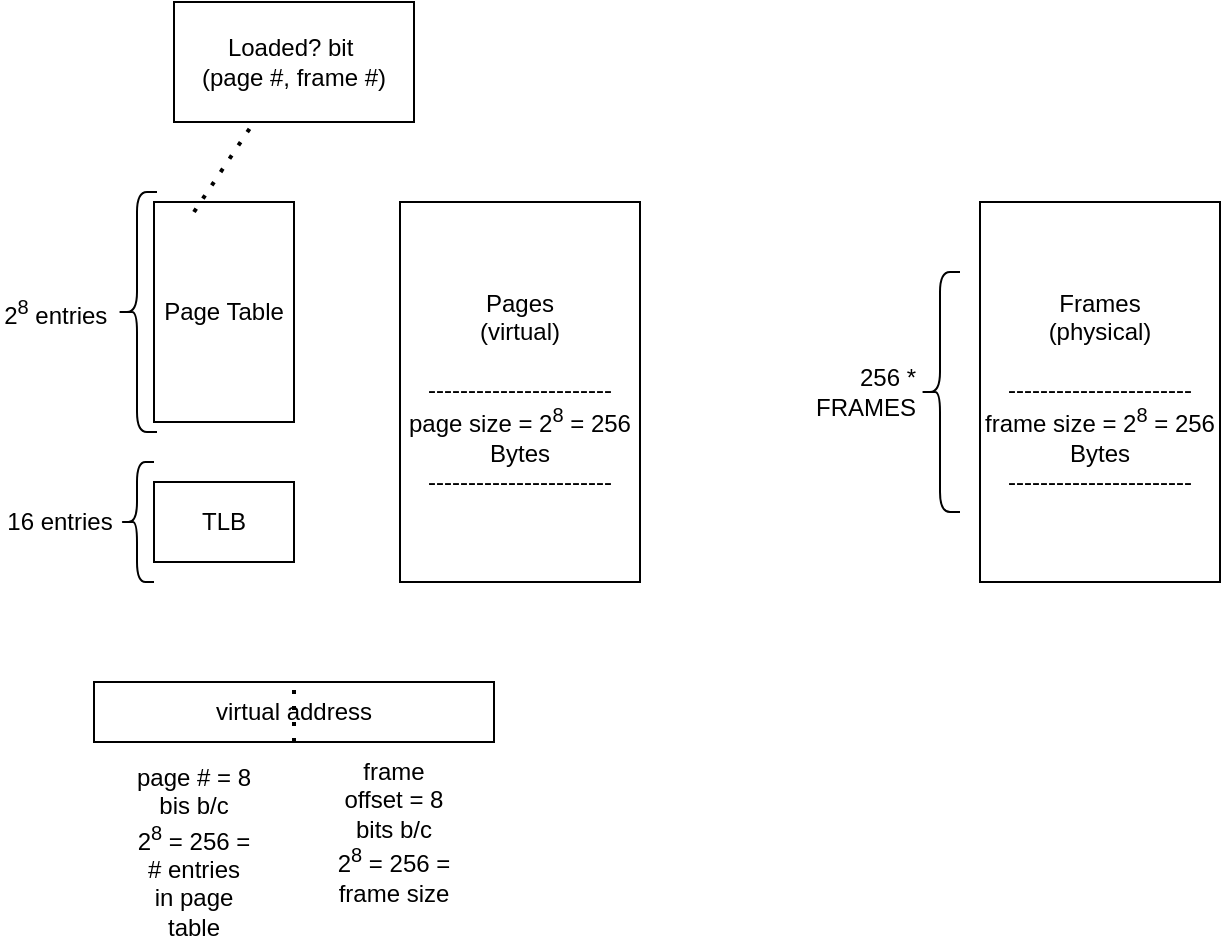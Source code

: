 <mxfile version="21.6.8" type="device">
  <diagram name="Page-1" id="uFjbVwBRzTg2HjKh1sFf">
    <mxGraphModel dx="1004" dy="709" grid="1" gridSize="10" guides="1" tooltips="1" connect="1" arrows="1" fold="1" page="1" pageScale="1" pageWidth="413" pageHeight="583" math="0" shadow="0">
      <root>
        <mxCell id="0" />
        <mxCell id="1" parent="0" />
        <mxCell id="A26lTRIPWJ14qP6lIxev-1" value="Page Table" style="rounded=0;whiteSpace=wrap;html=1;" vertex="1" parent="1">
          <mxGeometry x="137" y="110" width="70" height="110" as="geometry" />
        </mxCell>
        <mxCell id="A26lTRIPWJ14qP6lIxev-3" value="256 * FRAMES" style="shape=curlyBracket;whiteSpace=wrap;html=1;rounded=1;labelPosition=left;verticalLabelPosition=middle;align=right;verticalAlign=middle;" vertex="1" parent="1">
          <mxGeometry x="520" y="145" width="20" height="120" as="geometry" />
        </mxCell>
        <mxCell id="A26lTRIPWJ14qP6lIxev-4" value="TLB" style="rounded=0;whiteSpace=wrap;html=1;" vertex="1" parent="1">
          <mxGeometry x="137" y="250" width="70" height="40" as="geometry" />
        </mxCell>
        <mxCell id="A26lTRIPWJ14qP6lIxev-5" value="" style="shape=curlyBracket;whiteSpace=wrap;html=1;rounded=1;labelPosition=left;verticalLabelPosition=middle;align=right;verticalAlign=middle;" vertex="1" parent="1">
          <mxGeometry x="120" y="240" width="17" height="60" as="geometry" />
        </mxCell>
        <mxCell id="A26lTRIPWJ14qP6lIxev-7" value="16 entries" style="text;html=1;strokeColor=none;fillColor=none;align=center;verticalAlign=middle;whiteSpace=wrap;rounded=0;" vertex="1" parent="1">
          <mxGeometry x="60" y="255" width="60" height="30" as="geometry" />
        </mxCell>
        <mxCell id="A26lTRIPWJ14qP6lIxev-10" value="Pages&lt;br&gt;(virtual)&lt;br&gt;&lt;br&gt;-----------------------&lt;br&gt;page size = 2&lt;sup&gt;8&lt;/sup&gt;&amp;nbsp;= 256 Bytes&lt;br&gt;-----------------------" style="rounded=0;whiteSpace=wrap;html=1;" vertex="1" parent="1">
          <mxGeometry x="260" y="110" width="120" height="190" as="geometry" />
        </mxCell>
        <mxCell id="A26lTRIPWJ14qP6lIxev-11" value="Frames&lt;br&gt;(physical)&lt;br&gt;&lt;br&gt;-----------------------&lt;br&gt;frame size = 2&lt;sup&gt;8&lt;/sup&gt;&amp;nbsp;= 256 Bytes&lt;br&gt;-----------------------" style="rounded=0;whiteSpace=wrap;html=1;" vertex="1" parent="1">
          <mxGeometry x="550" y="110" width="120" height="190" as="geometry" />
        </mxCell>
        <mxCell id="A26lTRIPWJ14qP6lIxev-12" value="2&lt;sup&gt;8&lt;/sup&gt;&amp;nbsp;entries&amp;nbsp;" style="shape=curlyBracket;whiteSpace=wrap;html=1;rounded=1;labelPosition=left;verticalLabelPosition=middle;align=right;verticalAlign=middle;" vertex="1" parent="1">
          <mxGeometry x="118.5" y="105" width="20" height="120" as="geometry" />
        </mxCell>
        <mxCell id="A26lTRIPWJ14qP6lIxev-13" value="" style="endArrow=none;dashed=1;html=1;dashPattern=1 3;strokeWidth=2;rounded=0;" edge="1" parent="1" target="A26lTRIPWJ14qP6lIxev-14">
          <mxGeometry width="50" height="50" relative="1" as="geometry">
            <mxPoint x="157" y="115" as="sourcePoint" />
            <mxPoint x="207" y="65" as="targetPoint" />
          </mxGeometry>
        </mxCell>
        <mxCell id="A26lTRIPWJ14qP6lIxev-14" value="Loaded? bit&amp;nbsp;&lt;br&gt;(page #, frame #)" style="rounded=0;whiteSpace=wrap;html=1;" vertex="1" parent="1">
          <mxGeometry x="147" y="10" width="120" height="60" as="geometry" />
        </mxCell>
        <mxCell id="A26lTRIPWJ14qP6lIxev-21" value="" style="group" vertex="1" connectable="0" parent="1">
          <mxGeometry x="107" y="350" width="200" height="100" as="geometry" />
        </mxCell>
        <mxCell id="A26lTRIPWJ14qP6lIxev-16" value="virtual address" style="rounded=0;whiteSpace=wrap;html=1;" vertex="1" parent="A26lTRIPWJ14qP6lIxev-21">
          <mxGeometry width="200" height="30" as="geometry" />
        </mxCell>
        <mxCell id="A26lTRIPWJ14qP6lIxev-17" value="" style="endArrow=none;dashed=1;html=1;dashPattern=1 3;strokeWidth=2;rounded=0;exitX=0.5;exitY=1;exitDx=0;exitDy=0;entryX=0.5;entryY=0;entryDx=0;entryDy=0;" edge="1" parent="A26lTRIPWJ14qP6lIxev-21" source="A26lTRIPWJ14qP6lIxev-16" target="A26lTRIPWJ14qP6lIxev-16">
          <mxGeometry width="50" height="50" relative="1" as="geometry">
            <mxPoint x="60" y="50" as="sourcePoint" />
            <mxPoint x="110" as="targetPoint" />
          </mxGeometry>
        </mxCell>
        <mxCell id="A26lTRIPWJ14qP6lIxev-19" value="frame offset = 8 bits b/c 2&lt;sup&gt;8&lt;/sup&gt;&amp;nbsp;= 256 = frame size" style="text;html=1;strokeColor=none;fillColor=none;align=center;verticalAlign=middle;whiteSpace=wrap;rounded=0;" vertex="1" parent="A26lTRIPWJ14qP6lIxev-21">
          <mxGeometry x="120" y="60" width="60" height="30" as="geometry" />
        </mxCell>
        <mxCell id="A26lTRIPWJ14qP6lIxev-20" value="page # = 8 bis b/c 2&lt;sup&gt;8&lt;/sup&gt;&amp;nbsp;= 256 = # entries in page table" style="text;html=1;strokeColor=none;fillColor=none;align=center;verticalAlign=middle;whiteSpace=wrap;rounded=0;" vertex="1" parent="A26lTRIPWJ14qP6lIxev-21">
          <mxGeometry x="20" y="70" width="60" height="30" as="geometry" />
        </mxCell>
      </root>
    </mxGraphModel>
  </diagram>
</mxfile>
